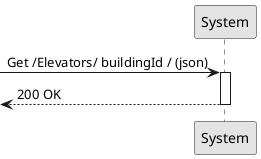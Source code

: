 @startuml
'http://plantuml.com/skinparam.html
skinparam monochrome true
skinparam packageStyle rect
skinparam shadowing false

participant System as route

-> route: Get /Elevators/ buildingId / (json)
activate route
  <-- route: 200 OK
  deactivate

@enduml